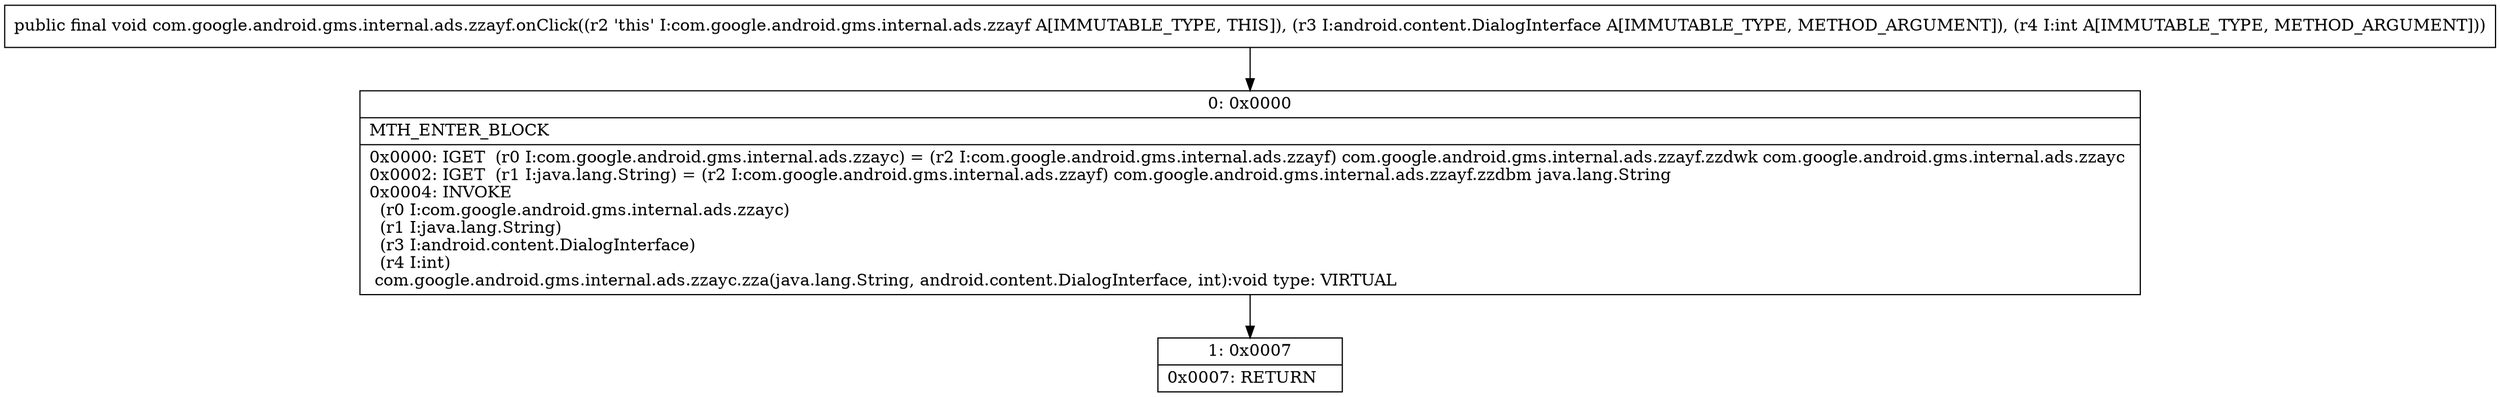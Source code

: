 digraph "CFG forcom.google.android.gms.internal.ads.zzayf.onClick(Landroid\/content\/DialogInterface;I)V" {
Node_0 [shape=record,label="{0\:\ 0x0000|MTH_ENTER_BLOCK\l|0x0000: IGET  (r0 I:com.google.android.gms.internal.ads.zzayc) = (r2 I:com.google.android.gms.internal.ads.zzayf) com.google.android.gms.internal.ads.zzayf.zzdwk com.google.android.gms.internal.ads.zzayc \l0x0002: IGET  (r1 I:java.lang.String) = (r2 I:com.google.android.gms.internal.ads.zzayf) com.google.android.gms.internal.ads.zzayf.zzdbm java.lang.String \l0x0004: INVOKE  \l  (r0 I:com.google.android.gms.internal.ads.zzayc)\l  (r1 I:java.lang.String)\l  (r3 I:android.content.DialogInterface)\l  (r4 I:int)\l com.google.android.gms.internal.ads.zzayc.zza(java.lang.String, android.content.DialogInterface, int):void type: VIRTUAL \l}"];
Node_1 [shape=record,label="{1\:\ 0x0007|0x0007: RETURN   \l}"];
MethodNode[shape=record,label="{public final void com.google.android.gms.internal.ads.zzayf.onClick((r2 'this' I:com.google.android.gms.internal.ads.zzayf A[IMMUTABLE_TYPE, THIS]), (r3 I:android.content.DialogInterface A[IMMUTABLE_TYPE, METHOD_ARGUMENT]), (r4 I:int A[IMMUTABLE_TYPE, METHOD_ARGUMENT])) }"];
MethodNode -> Node_0;
Node_0 -> Node_1;
}

